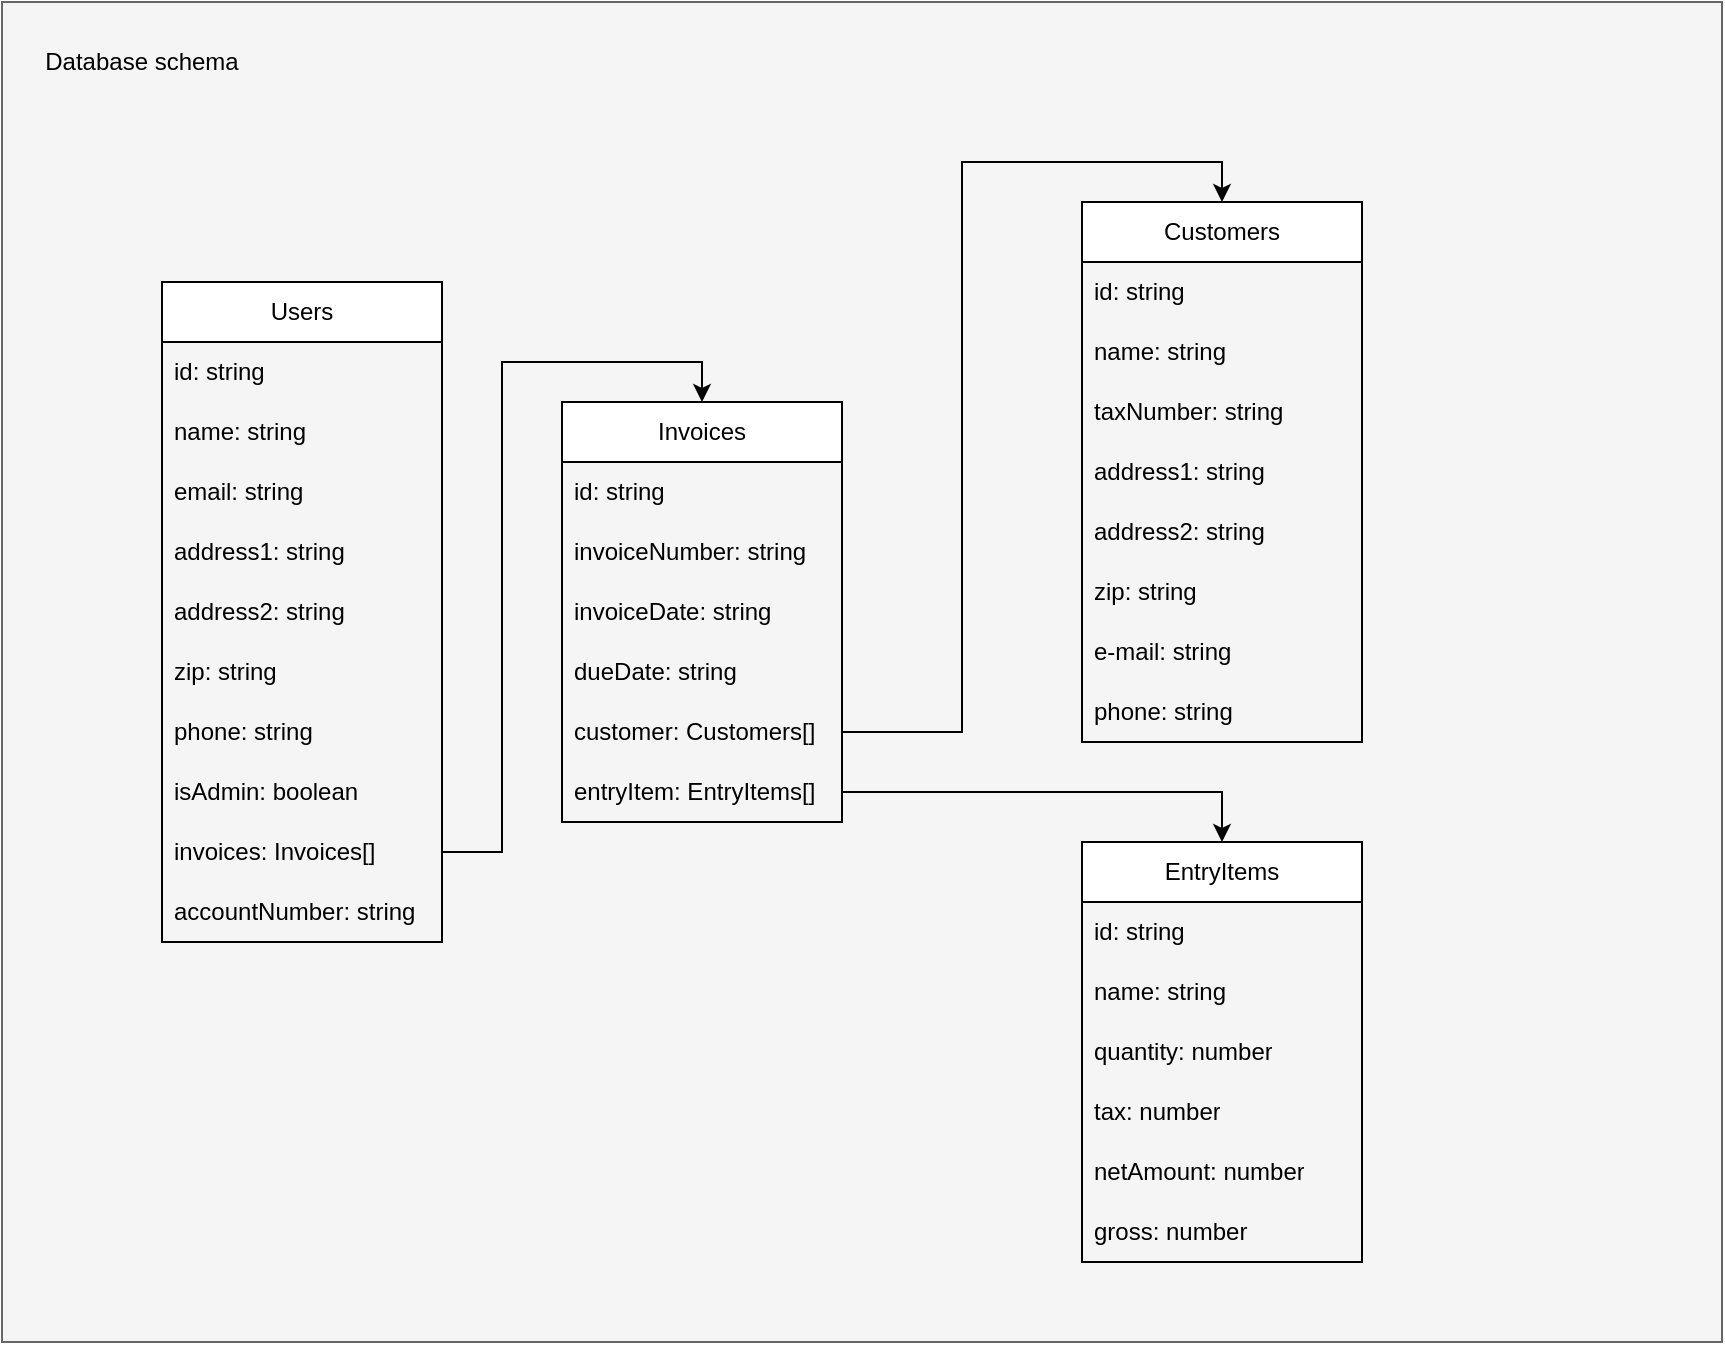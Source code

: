 <mxfile version="22.0.8" type="github">
  <diagram name="Strona-1" id="RVmIQN-4i123yFRmf0D9">
    <mxGraphModel dx="538" dy="586" grid="1" gridSize="10" guides="1" tooltips="1" connect="1" arrows="1" fold="1" page="1" pageScale="1" pageWidth="827" pageHeight="1169" math="0" shadow="0">
      <root>
        <mxCell id="0" />
        <mxCell id="1" parent="0" />
        <mxCell id="2J-R5DHkJrcNkP1HEjVf-17" value="" style="rounded=0;whiteSpace=wrap;html=1;fillColor=#f5f5f5;strokeColor=#666666;fontColor=#333333;" parent="1" vertex="1">
          <mxGeometry x="170" y="40" width="860" height="670" as="geometry" />
        </mxCell>
        <mxCell id="2J-R5DHkJrcNkP1HEjVf-1" value="Invoices" style="swimlane;fontStyle=0;childLayout=stackLayout;horizontal=1;startSize=30;horizontalStack=0;resizeParent=1;resizeParentMax=0;resizeLast=0;collapsible=1;marginBottom=0;whiteSpace=wrap;html=1;" parent="1" vertex="1">
          <mxGeometry x="450" y="240" width="140" height="210" as="geometry" />
        </mxCell>
        <mxCell id="2J-R5DHkJrcNkP1HEjVf-2" value="id: string" style="text;strokeColor=none;fillColor=none;align=left;verticalAlign=middle;spacingLeft=4;spacingRight=4;overflow=hidden;points=[[0,0.5],[1,0.5]];portConstraint=eastwest;rotatable=0;whiteSpace=wrap;html=1;" parent="2J-R5DHkJrcNkP1HEjVf-1" vertex="1">
          <mxGeometry y="30" width="140" height="30" as="geometry" />
        </mxCell>
        <mxCell id="2J-R5DHkJrcNkP1HEjVf-7" value="invoiceNumber: string" style="text;strokeColor=none;fillColor=none;align=left;verticalAlign=middle;spacingLeft=4;spacingRight=4;overflow=hidden;points=[[0,0.5],[1,0.5]];portConstraint=eastwest;rotatable=0;whiteSpace=wrap;html=1;" parent="2J-R5DHkJrcNkP1HEjVf-1" vertex="1">
          <mxGeometry y="60" width="140" height="30" as="geometry" />
        </mxCell>
        <mxCell id="2J-R5DHkJrcNkP1HEjVf-3" value="invoiceDate: string" style="text;strokeColor=none;fillColor=none;align=left;verticalAlign=middle;spacingLeft=4;spacingRight=4;overflow=hidden;points=[[0,0.5],[1,0.5]];portConstraint=eastwest;rotatable=0;whiteSpace=wrap;html=1;" parent="2J-R5DHkJrcNkP1HEjVf-1" vertex="1">
          <mxGeometry y="90" width="140" height="30" as="geometry" />
        </mxCell>
        <mxCell id="2J-R5DHkJrcNkP1HEjVf-4" value="dueDate: string" style="text;strokeColor=none;fillColor=none;align=left;verticalAlign=middle;spacingLeft=4;spacingRight=4;overflow=hidden;points=[[0,0.5],[1,0.5]];portConstraint=eastwest;rotatable=0;whiteSpace=wrap;html=1;" parent="2J-R5DHkJrcNkP1HEjVf-1" vertex="1">
          <mxGeometry y="120" width="140" height="30" as="geometry" />
        </mxCell>
        <mxCell id="2J-R5DHkJrcNkP1HEjVf-5" value="customer: Customers[]" style="text;strokeColor=none;fillColor=none;align=left;verticalAlign=middle;spacingLeft=4;spacingRight=4;overflow=hidden;points=[[0,0.5],[1,0.5]];portConstraint=eastwest;rotatable=0;whiteSpace=wrap;html=1;" parent="2J-R5DHkJrcNkP1HEjVf-1" vertex="1">
          <mxGeometry y="150" width="140" height="30" as="geometry" />
        </mxCell>
        <mxCell id="2J-R5DHkJrcNkP1HEjVf-6" value="entryItem: EntryItems[]" style="text;strokeColor=none;fillColor=none;align=left;verticalAlign=middle;spacingLeft=4;spacingRight=4;overflow=hidden;points=[[0,0.5],[1,0.5]];portConstraint=eastwest;rotatable=0;whiteSpace=wrap;html=1;" parent="2J-R5DHkJrcNkP1HEjVf-1" vertex="1">
          <mxGeometry y="180" width="140" height="30" as="geometry" />
        </mxCell>
        <mxCell id="2J-R5DHkJrcNkP1HEjVf-8" value="Customers" style="swimlane;fontStyle=0;childLayout=stackLayout;horizontal=1;startSize=30;horizontalStack=0;resizeParent=1;resizeParentMax=0;resizeLast=0;collapsible=1;marginBottom=0;whiteSpace=wrap;html=1;" parent="1" vertex="1">
          <mxGeometry x="710" y="140" width="140" height="270" as="geometry" />
        </mxCell>
        <mxCell id="2J-R5DHkJrcNkP1HEjVf-9" value="id: string" style="text;strokeColor=none;fillColor=none;align=left;verticalAlign=middle;spacingLeft=4;spacingRight=4;overflow=hidden;points=[[0,0.5],[1,0.5]];portConstraint=eastwest;rotatable=0;whiteSpace=wrap;html=1;" parent="2J-R5DHkJrcNkP1HEjVf-8" vertex="1">
          <mxGeometry y="30" width="140" height="30" as="geometry" />
        </mxCell>
        <mxCell id="2J-R5DHkJrcNkP1HEjVf-10" value="name: string" style="text;strokeColor=none;fillColor=none;align=left;verticalAlign=middle;spacingLeft=4;spacingRight=4;overflow=hidden;points=[[0,0.5],[1,0.5]];portConstraint=eastwest;rotatable=0;whiteSpace=wrap;html=1;" parent="2J-R5DHkJrcNkP1HEjVf-8" vertex="1">
          <mxGeometry y="60" width="140" height="30" as="geometry" />
        </mxCell>
        <mxCell id="2J-R5DHkJrcNkP1HEjVf-11" value="taxNumber: string" style="text;strokeColor=none;fillColor=none;align=left;verticalAlign=middle;spacingLeft=4;spacingRight=4;overflow=hidden;points=[[0,0.5],[1,0.5]];portConstraint=eastwest;rotatable=0;whiteSpace=wrap;html=1;" parent="2J-R5DHkJrcNkP1HEjVf-8" vertex="1">
          <mxGeometry y="90" width="140" height="30" as="geometry" />
        </mxCell>
        <mxCell id="2J-R5DHkJrcNkP1HEjVf-12" value="address1: string" style="text;strokeColor=none;fillColor=none;align=left;verticalAlign=middle;spacingLeft=4;spacingRight=4;overflow=hidden;points=[[0,0.5],[1,0.5]];portConstraint=eastwest;rotatable=0;whiteSpace=wrap;html=1;" parent="2J-R5DHkJrcNkP1HEjVf-8" vertex="1">
          <mxGeometry y="120" width="140" height="30" as="geometry" />
        </mxCell>
        <mxCell id="2J-R5DHkJrcNkP1HEjVf-13" value="address2: string" style="text;strokeColor=none;fillColor=none;align=left;verticalAlign=middle;spacingLeft=4;spacingRight=4;overflow=hidden;points=[[0,0.5],[1,0.5]];portConstraint=eastwest;rotatable=0;whiteSpace=wrap;html=1;" parent="2J-R5DHkJrcNkP1HEjVf-8" vertex="1">
          <mxGeometry y="150" width="140" height="30" as="geometry" />
        </mxCell>
        <mxCell id="2J-R5DHkJrcNkP1HEjVf-14" value="zip: string" style="text;strokeColor=none;fillColor=none;align=left;verticalAlign=middle;spacingLeft=4;spacingRight=4;overflow=hidden;points=[[0,0.5],[1,0.5]];portConstraint=eastwest;rotatable=0;whiteSpace=wrap;html=1;" parent="2J-R5DHkJrcNkP1HEjVf-8" vertex="1">
          <mxGeometry y="180" width="140" height="30" as="geometry" />
        </mxCell>
        <mxCell id="2J-R5DHkJrcNkP1HEjVf-15" value="e-mail: string" style="text;strokeColor=none;fillColor=none;align=left;verticalAlign=middle;spacingLeft=4;spacingRight=4;overflow=hidden;points=[[0,0.5],[1,0.5]];portConstraint=eastwest;rotatable=0;whiteSpace=wrap;html=1;" parent="2J-R5DHkJrcNkP1HEjVf-8" vertex="1">
          <mxGeometry y="210" width="140" height="30" as="geometry" />
        </mxCell>
        <mxCell id="2J-R5DHkJrcNkP1HEjVf-16" value="phone: string" style="text;strokeColor=none;fillColor=none;align=left;verticalAlign=middle;spacingLeft=4;spacingRight=4;overflow=hidden;points=[[0,0.5],[1,0.5]];portConstraint=eastwest;rotatable=0;whiteSpace=wrap;html=1;" parent="2J-R5DHkJrcNkP1HEjVf-8" vertex="1">
          <mxGeometry y="240" width="140" height="30" as="geometry" />
        </mxCell>
        <mxCell id="LbV-7nY1UWDcbetmjGVi-1" value="Users" style="swimlane;fontStyle=0;childLayout=stackLayout;horizontal=1;startSize=30;horizontalStack=0;resizeParent=1;resizeParentMax=0;resizeLast=0;collapsible=1;marginBottom=0;whiteSpace=wrap;html=1;" vertex="1" parent="1">
          <mxGeometry x="250" y="180" width="140" height="330" as="geometry" />
        </mxCell>
        <mxCell id="LbV-7nY1UWDcbetmjGVi-2" value="id: string" style="text;strokeColor=none;fillColor=none;align=left;verticalAlign=middle;spacingLeft=4;spacingRight=4;overflow=hidden;points=[[0,0.5],[1,0.5]];portConstraint=eastwest;rotatable=0;whiteSpace=wrap;html=1;" vertex="1" parent="LbV-7nY1UWDcbetmjGVi-1">
          <mxGeometry y="30" width="140" height="30" as="geometry" />
        </mxCell>
        <mxCell id="LbV-7nY1UWDcbetmjGVi-3" value="name: string" style="text;strokeColor=none;fillColor=none;align=left;verticalAlign=middle;spacingLeft=4;spacingRight=4;overflow=hidden;points=[[0,0.5],[1,0.5]];portConstraint=eastwest;rotatable=0;whiteSpace=wrap;html=1;" vertex="1" parent="LbV-7nY1UWDcbetmjGVi-1">
          <mxGeometry y="60" width="140" height="30" as="geometry" />
        </mxCell>
        <mxCell id="LbV-7nY1UWDcbetmjGVi-4" value="email: string" style="text;strokeColor=none;fillColor=none;align=left;verticalAlign=middle;spacingLeft=4;spacingRight=4;overflow=hidden;points=[[0,0.5],[1,0.5]];portConstraint=eastwest;rotatable=0;whiteSpace=wrap;html=1;" vertex="1" parent="LbV-7nY1UWDcbetmjGVi-1">
          <mxGeometry y="90" width="140" height="30" as="geometry" />
        </mxCell>
        <mxCell id="LbV-7nY1UWDcbetmjGVi-5" value="address1: string" style="text;strokeColor=none;fillColor=none;align=left;verticalAlign=middle;spacingLeft=4;spacingRight=4;overflow=hidden;points=[[0,0.5],[1,0.5]];portConstraint=eastwest;rotatable=0;whiteSpace=wrap;html=1;" vertex="1" parent="LbV-7nY1UWDcbetmjGVi-1">
          <mxGeometry y="120" width="140" height="30" as="geometry" />
        </mxCell>
        <mxCell id="LbV-7nY1UWDcbetmjGVi-6" value="address2: string" style="text;strokeColor=none;fillColor=none;align=left;verticalAlign=middle;spacingLeft=4;spacingRight=4;overflow=hidden;points=[[0,0.5],[1,0.5]];portConstraint=eastwest;rotatable=0;whiteSpace=wrap;html=1;" vertex="1" parent="LbV-7nY1UWDcbetmjGVi-1">
          <mxGeometry y="150" width="140" height="30" as="geometry" />
        </mxCell>
        <mxCell id="LbV-7nY1UWDcbetmjGVi-8" value="zip: string" style="text;strokeColor=none;fillColor=none;align=left;verticalAlign=middle;spacingLeft=4;spacingRight=4;overflow=hidden;points=[[0,0.5],[1,0.5]];portConstraint=eastwest;rotatable=0;whiteSpace=wrap;html=1;" vertex="1" parent="LbV-7nY1UWDcbetmjGVi-1">
          <mxGeometry y="180" width="140" height="30" as="geometry" />
        </mxCell>
        <mxCell id="LbV-7nY1UWDcbetmjGVi-9" value="phone: string" style="text;strokeColor=none;fillColor=none;align=left;verticalAlign=middle;spacingLeft=4;spacingRight=4;overflow=hidden;points=[[0,0.5],[1,0.5]];portConstraint=eastwest;rotatable=0;whiteSpace=wrap;html=1;" vertex="1" parent="LbV-7nY1UWDcbetmjGVi-1">
          <mxGeometry y="210" width="140" height="30" as="geometry" />
        </mxCell>
        <mxCell id="LbV-7nY1UWDcbetmjGVi-11" value="isAdmin: boolean" style="text;strokeColor=none;fillColor=none;align=left;verticalAlign=middle;spacingLeft=4;spacingRight=4;overflow=hidden;points=[[0,0.5],[1,0.5]];portConstraint=eastwest;rotatable=0;whiteSpace=wrap;html=1;" vertex="1" parent="LbV-7nY1UWDcbetmjGVi-1">
          <mxGeometry y="240" width="140" height="30" as="geometry" />
        </mxCell>
        <mxCell id="LbV-7nY1UWDcbetmjGVi-10" value="invoices: Invoices[]" style="text;strokeColor=none;fillColor=none;align=left;verticalAlign=middle;spacingLeft=4;spacingRight=4;overflow=hidden;points=[[0,0.5],[1,0.5]];portConstraint=eastwest;rotatable=0;whiteSpace=wrap;html=1;" vertex="1" parent="LbV-7nY1UWDcbetmjGVi-1">
          <mxGeometry y="270" width="140" height="30" as="geometry" />
        </mxCell>
        <mxCell id="LbV-7nY1UWDcbetmjGVi-12" value="accountNumber: string" style="text;strokeColor=none;fillColor=none;align=left;verticalAlign=middle;spacingLeft=4;spacingRight=4;overflow=hidden;points=[[0,0.5],[1,0.5]];portConstraint=eastwest;rotatable=0;whiteSpace=wrap;html=1;" vertex="1" parent="LbV-7nY1UWDcbetmjGVi-1">
          <mxGeometry y="300" width="140" height="30" as="geometry" />
        </mxCell>
        <mxCell id="LbV-7nY1UWDcbetmjGVi-13" style="edgeStyle=orthogonalEdgeStyle;rounded=0;orthogonalLoop=1;jettySize=auto;html=1;exitX=1;exitY=0.5;exitDx=0;exitDy=0;entryX=0.5;entryY=0;entryDx=0;entryDy=0;" edge="1" parent="1" source="LbV-7nY1UWDcbetmjGVi-10" target="2J-R5DHkJrcNkP1HEjVf-1">
          <mxGeometry relative="1" as="geometry">
            <mxPoint x="450" y="660" as="targetPoint" />
          </mxGeometry>
        </mxCell>
        <mxCell id="LbV-7nY1UWDcbetmjGVi-15" value="" style="edgeStyle=orthogonalEdgeStyle;rounded=0;orthogonalLoop=1;jettySize=auto;html=1;exitX=1;exitY=0.5;exitDx=0;exitDy=0;entryX=0.5;entryY=0;entryDx=0;entryDy=0;" edge="1" parent="1" source="2J-R5DHkJrcNkP1HEjVf-6" target="2J-R5DHkJrcNkP1HEjVf-18">
          <mxGeometry relative="1" as="geometry">
            <mxPoint x="570" y="555" as="sourcePoint" />
            <mxPoint x="820" y="420" as="targetPoint" />
          </mxGeometry>
        </mxCell>
        <mxCell id="2J-R5DHkJrcNkP1HEjVf-18" value="EntryItems" style="swimlane;fontStyle=0;childLayout=stackLayout;horizontal=1;startSize=30;horizontalStack=0;resizeParent=1;resizeParentMax=0;resizeLast=0;collapsible=1;marginBottom=0;whiteSpace=wrap;html=1;" parent="1" vertex="1">
          <mxGeometry x="710" y="460" width="140" height="210" as="geometry" />
        </mxCell>
        <mxCell id="2J-R5DHkJrcNkP1HEjVf-19" value="id: string" style="text;strokeColor=none;fillColor=none;align=left;verticalAlign=middle;spacingLeft=4;spacingRight=4;overflow=hidden;points=[[0,0.5],[1,0.5]];portConstraint=eastwest;rotatable=0;whiteSpace=wrap;html=1;" parent="2J-R5DHkJrcNkP1HEjVf-18" vertex="1">
          <mxGeometry y="30" width="140" height="30" as="geometry" />
        </mxCell>
        <mxCell id="2J-R5DHkJrcNkP1HEjVf-20" value="name: string" style="text;strokeColor=none;fillColor=none;align=left;verticalAlign=middle;spacingLeft=4;spacingRight=4;overflow=hidden;points=[[0,0.5],[1,0.5]];portConstraint=eastwest;rotatable=0;whiteSpace=wrap;html=1;" parent="2J-R5DHkJrcNkP1HEjVf-18" vertex="1">
          <mxGeometry y="60" width="140" height="30" as="geometry" />
        </mxCell>
        <mxCell id="2J-R5DHkJrcNkP1HEjVf-21" value="quantity: number" style="text;strokeColor=none;fillColor=none;align=left;verticalAlign=middle;spacingLeft=4;spacingRight=4;overflow=hidden;points=[[0,0.5],[1,0.5]];portConstraint=eastwest;rotatable=0;whiteSpace=wrap;html=1;" parent="2J-R5DHkJrcNkP1HEjVf-18" vertex="1">
          <mxGeometry y="90" width="140" height="30" as="geometry" />
        </mxCell>
        <mxCell id="2J-R5DHkJrcNkP1HEjVf-22" value="tax: number" style="text;strokeColor=none;fillColor=none;align=left;verticalAlign=middle;spacingLeft=4;spacingRight=4;overflow=hidden;points=[[0,0.5],[1,0.5]];portConstraint=eastwest;rotatable=0;whiteSpace=wrap;html=1;" parent="2J-R5DHkJrcNkP1HEjVf-18" vertex="1">
          <mxGeometry y="120" width="140" height="30" as="geometry" />
        </mxCell>
        <mxCell id="2J-R5DHkJrcNkP1HEjVf-23" value="netAmount: number" style="text;strokeColor=none;fillColor=none;align=left;verticalAlign=middle;spacingLeft=4;spacingRight=4;overflow=hidden;points=[[0,0.5],[1,0.5]];portConstraint=eastwest;rotatable=0;whiteSpace=wrap;html=1;" parent="2J-R5DHkJrcNkP1HEjVf-18" vertex="1">
          <mxGeometry y="150" width="140" height="30" as="geometry" />
        </mxCell>
        <mxCell id="2J-R5DHkJrcNkP1HEjVf-24" value="gross: number" style="text;strokeColor=none;fillColor=none;align=left;verticalAlign=middle;spacingLeft=4;spacingRight=4;overflow=hidden;points=[[0,0.5],[1,0.5]];portConstraint=eastwest;rotatable=0;whiteSpace=wrap;html=1;" parent="2J-R5DHkJrcNkP1HEjVf-18" vertex="1">
          <mxGeometry y="180" width="140" height="30" as="geometry" />
        </mxCell>
        <mxCell id="LbV-7nY1UWDcbetmjGVi-17" style="edgeStyle=orthogonalEdgeStyle;rounded=0;orthogonalLoop=1;jettySize=auto;html=1;entryX=0.5;entryY=0;entryDx=0;entryDy=0;" edge="1" parent="1" source="2J-R5DHkJrcNkP1HEjVf-5" target="2J-R5DHkJrcNkP1HEjVf-8">
          <mxGeometry relative="1" as="geometry" />
        </mxCell>
        <mxCell id="LbV-7nY1UWDcbetmjGVi-18" value="Database schema" style="text;html=1;strokeColor=none;fillColor=none;align=center;verticalAlign=middle;whiteSpace=wrap;rounded=0;" vertex="1" parent="1">
          <mxGeometry x="190" y="60" width="100" height="20" as="geometry" />
        </mxCell>
      </root>
    </mxGraphModel>
  </diagram>
</mxfile>
